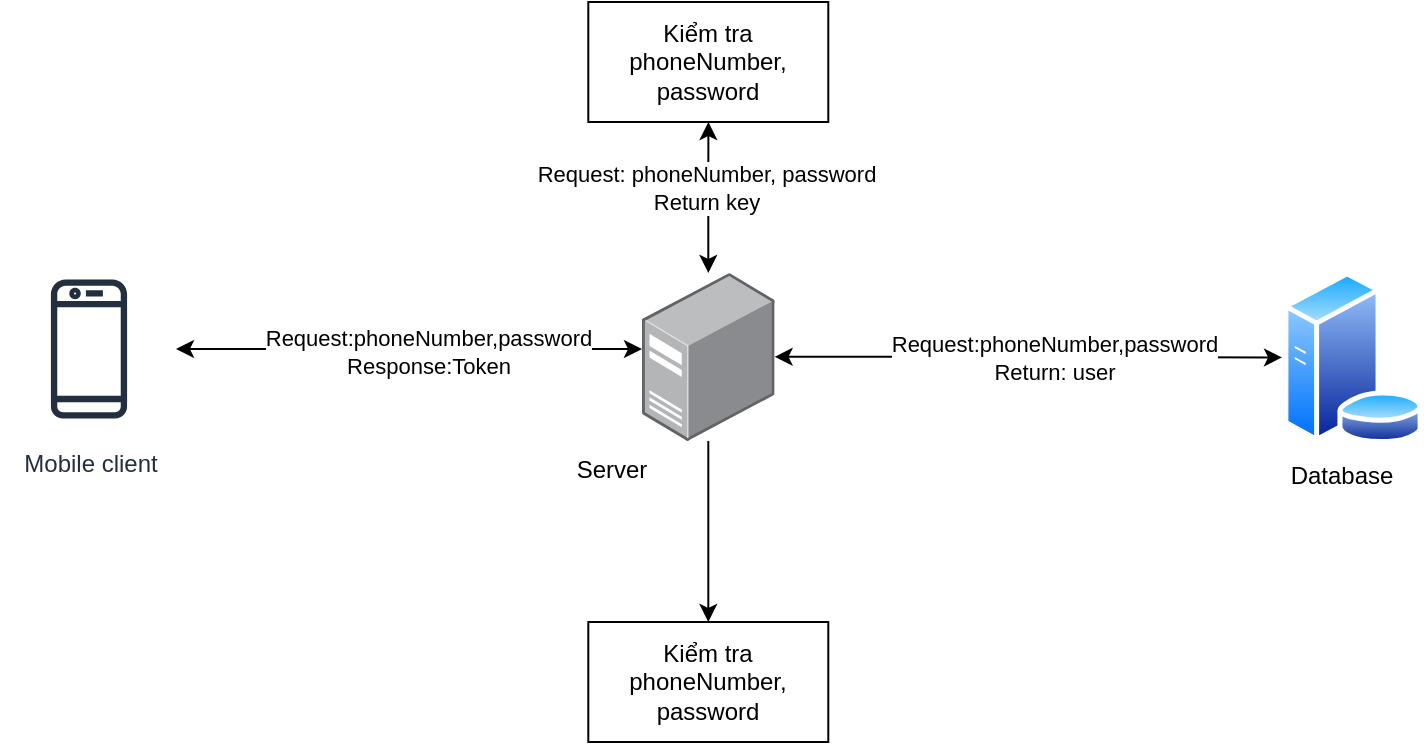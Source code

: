 <mxfile version="22.0.8" type="github">
  <diagram name="Page-1" id="wFv23azrO5TmY8dKMRDV">
    <mxGraphModel dx="880" dy="478" grid="1" gridSize="10" guides="1" tooltips="1" connect="1" arrows="1" fold="1" page="1" pageScale="1" pageWidth="850" pageHeight="1100" math="0" shadow="0">
      <root>
        <mxCell id="0" />
        <mxCell id="1" parent="0" />
        <mxCell id="Zo6Wz0A7gYt2dgUF0l2a-8" style="edgeStyle=orthogonalEdgeStyle;rounded=0;orthogonalLoop=1;jettySize=auto;html=1;startArrow=classic;startFill=1;" edge="1" parent="1" source="Zo6Wz0A7gYt2dgUF0l2a-1" target="Zo6Wz0A7gYt2dgUF0l2a-3">
          <mxGeometry relative="1" as="geometry">
            <Array as="points">
              <mxPoint x="340" y="204" />
              <mxPoint x="340" y="204" />
            </Array>
          </mxGeometry>
        </mxCell>
        <mxCell id="Zo6Wz0A7gYt2dgUF0l2a-9" value="Request:phoneNumber,password&lt;br&gt;Response:Token" style="edgeLabel;html=1;align=center;verticalAlign=middle;resizable=0;points=[];" vertex="1" connectable="0" parent="Zo6Wz0A7gYt2dgUF0l2a-8">
          <mxGeometry x="0.08" relative="1" as="geometry">
            <mxPoint y="1" as="offset" />
          </mxGeometry>
        </mxCell>
        <mxCell id="Zo6Wz0A7gYt2dgUF0l2a-1" value="Mobile client" style="sketch=0;outlineConnect=0;fontColor=#232F3E;gradientColor=none;strokeColor=#232F3E;fillColor=#ffffff;dashed=0;verticalLabelPosition=bottom;verticalAlign=top;align=center;html=1;fontSize=12;fontStyle=0;aspect=fixed;shape=mxgraph.aws4.resourceIcon;resIcon=mxgraph.aws4.mobile_client;" vertex="1" parent="1">
          <mxGeometry x="90" y="160" width="87" height="87" as="geometry" />
        </mxCell>
        <mxCell id="Zo6Wz0A7gYt2dgUF0l2a-2" value="" style="image;aspect=fixed;perimeter=ellipsePerimeter;html=1;align=center;shadow=0;dashed=0;spacingTop=3;image=img/lib/active_directory/database_server.svg;" vertex="1" parent="1">
          <mxGeometry x="730" y="164.44" width="71" height="86.58" as="geometry" />
        </mxCell>
        <mxCell id="Zo6Wz0A7gYt2dgUF0l2a-12" style="edgeStyle=orthogonalEdgeStyle;rounded=0;orthogonalLoop=1;jettySize=auto;html=1;entryX=0;entryY=0.5;entryDx=0;entryDy=0;startArrow=classic;startFill=1;" edge="1" parent="1" source="Zo6Wz0A7gYt2dgUF0l2a-3" target="Zo6Wz0A7gYt2dgUF0l2a-2">
          <mxGeometry relative="1" as="geometry" />
        </mxCell>
        <mxCell id="Zo6Wz0A7gYt2dgUF0l2a-13" value="Request:phoneNumber,password&lt;br&gt;Return: user" style="edgeLabel;html=1;align=center;verticalAlign=middle;resizable=0;points=[];" vertex="1" connectable="0" parent="Zo6Wz0A7gYt2dgUF0l2a-12">
          <mxGeometry x="0.103" relative="1" as="geometry">
            <mxPoint as="offset" />
          </mxGeometry>
        </mxCell>
        <mxCell id="Zo6Wz0A7gYt2dgUF0l2a-16" style="edgeStyle=orthogonalEdgeStyle;rounded=0;orthogonalLoop=1;jettySize=auto;html=1;startArrow=classic;startFill=1;" edge="1" parent="1" source="Zo6Wz0A7gYt2dgUF0l2a-3" target="Zo6Wz0A7gYt2dgUF0l2a-15">
          <mxGeometry relative="1" as="geometry" />
        </mxCell>
        <mxCell id="Zo6Wz0A7gYt2dgUF0l2a-17" value="Request: phoneNumber, password&lt;br&gt;Return key" style="edgeLabel;html=1;align=center;verticalAlign=middle;resizable=0;points=[];" vertex="1" connectable="0" parent="Zo6Wz0A7gYt2dgUF0l2a-16">
          <mxGeometry x="0.128" y="1" relative="1" as="geometry">
            <mxPoint as="offset" />
          </mxGeometry>
        </mxCell>
        <mxCell id="Zo6Wz0A7gYt2dgUF0l2a-19" style="edgeStyle=orthogonalEdgeStyle;rounded=0;orthogonalLoop=1;jettySize=auto;html=1;entryX=0.5;entryY=0;entryDx=0;entryDy=0;" edge="1" parent="1" source="Zo6Wz0A7gYt2dgUF0l2a-3" target="Zo6Wz0A7gYt2dgUF0l2a-18">
          <mxGeometry relative="1" as="geometry" />
        </mxCell>
        <mxCell id="Zo6Wz0A7gYt2dgUF0l2a-3" value="" style="image;points=[];aspect=fixed;html=1;align=center;shadow=0;dashed=0;image=img/lib/allied_telesis/computer_and_terminals/Server_Desktop.svg;" vertex="1" parent="1">
          <mxGeometry x="410" y="165.44" width="66.3" height="84.04" as="geometry" />
        </mxCell>
        <mxCell id="Zo6Wz0A7gYt2dgUF0l2a-4" value="Server&lt;br&gt;" style="text;html=1;strokeColor=none;fillColor=none;align=center;verticalAlign=middle;whiteSpace=wrap;rounded=0;" vertex="1" parent="1">
          <mxGeometry x="365" y="249.48" width="60" height="30" as="geometry" />
        </mxCell>
        <mxCell id="Zo6Wz0A7gYt2dgUF0l2a-5" value="Database&lt;br&gt;" style="text;html=1;strokeColor=none;fillColor=none;align=center;verticalAlign=middle;whiteSpace=wrap;rounded=0;" vertex="1" parent="1">
          <mxGeometry x="730" y="252.02" width="60" height="30" as="geometry" />
        </mxCell>
        <mxCell id="Zo6Wz0A7gYt2dgUF0l2a-15" value="Kiểm tra phoneNumber, password" style="rounded=0;whiteSpace=wrap;html=1;" vertex="1" parent="1">
          <mxGeometry x="383.15" y="30" width="120" height="60" as="geometry" />
        </mxCell>
        <mxCell id="Zo6Wz0A7gYt2dgUF0l2a-18" value="Kiểm tra phoneNumber, password" style="rounded=0;whiteSpace=wrap;html=1;" vertex="1" parent="1">
          <mxGeometry x="383.15" y="340" width="120" height="60" as="geometry" />
        </mxCell>
      </root>
    </mxGraphModel>
  </diagram>
</mxfile>
